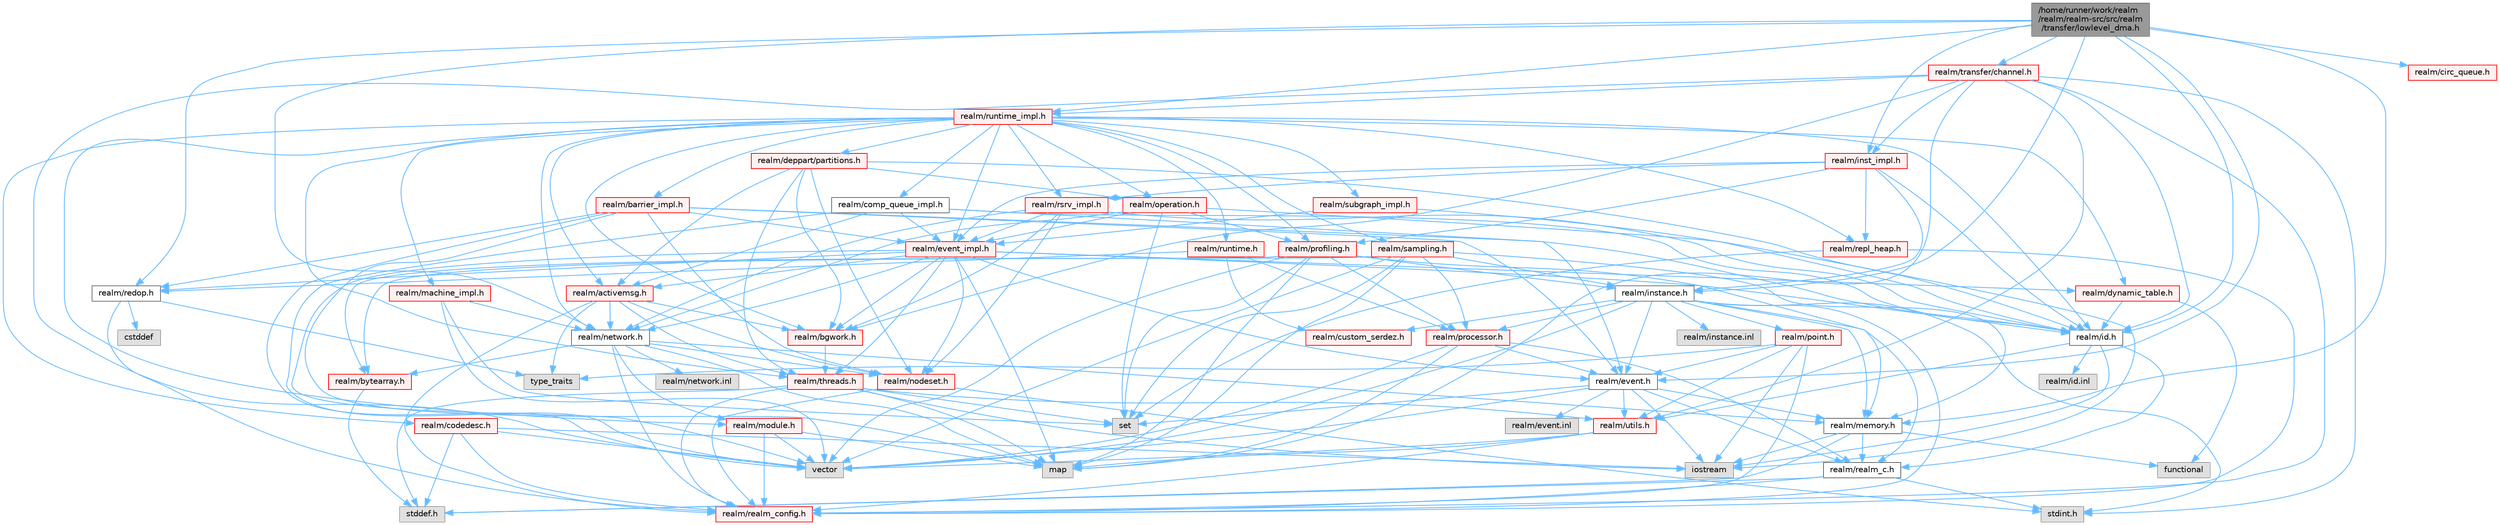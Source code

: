 digraph "/home/runner/work/realm/realm/realm-src/src/realm/transfer/lowlevel_dma.h"
{
 // LATEX_PDF_SIZE
  bgcolor="transparent";
  edge [fontname=Helvetica,fontsize=10,labelfontname=Helvetica,labelfontsize=10];
  node [fontname=Helvetica,fontsize=10,shape=box,height=0.2,width=0.4];
  Node1 [id="Node000001",label="/home/runner/work/realm\l/realm/realm-src/src/realm\l/transfer/lowlevel_dma.h",height=0.2,width=0.4,color="gray40", fillcolor="grey60", style="filled", fontcolor="black",tooltip=" "];
  Node1 -> Node2 [id="edge1_Node000001_Node000002",color="steelblue1",style="solid",tooltip=" "];
  Node2 [id="Node000002",label="realm/network.h",height=0.2,width=0.4,color="grey40", fillcolor="white", style="filled",URL="$network_8h.html",tooltip=" "];
  Node2 -> Node3 [id="edge2_Node000002_Node000003",color="steelblue1",style="solid",tooltip=" "];
  Node3 [id="Node000003",label="realm/realm_config.h",height=0.2,width=0.4,color="red", fillcolor="#FFF0F0", style="filled",URL="$realm__config_8h.html",tooltip=" "];
  Node2 -> Node6 [id="edge3_Node000002_Node000006",color="steelblue1",style="solid",tooltip=" "];
  Node6 [id="Node000006",label="realm/module.h",height=0.2,width=0.4,color="red", fillcolor="#FFF0F0", style="filled",URL="$module_8h.html",tooltip=" "];
  Node6 -> Node3 [id="edge4_Node000006_Node000003",color="steelblue1",style="solid",tooltip=" "];
  Node6 -> Node13 [id="edge5_Node000006_Node000013",color="steelblue1",style="solid",tooltip=" "];
  Node13 [id="Node000013",label="vector",height=0.2,width=0.4,color="grey60", fillcolor="#E0E0E0", style="filled",tooltip=" "];
  Node6 -> Node15 [id="edge6_Node000006_Node000015",color="steelblue1",style="solid",tooltip=" "];
  Node15 [id="Node000015",label="map",height=0.2,width=0.4,color="grey60", fillcolor="#E0E0E0", style="filled",tooltip=" "];
  Node2 -> Node16 [id="edge7_Node000002_Node000016",color="steelblue1",style="solid",tooltip=" "];
  Node16 [id="Node000016",label="realm/nodeset.h",height=0.2,width=0.4,color="red", fillcolor="#FFF0F0", style="filled",URL="$nodeset_8h.html",tooltip=" "];
  Node16 -> Node3 [id="edge8_Node000016_Node000003",color="steelblue1",style="solid",tooltip=" "];
  Node16 -> Node10 [id="edge9_Node000016_Node000010",color="steelblue1",style="solid",tooltip=" "];
  Node10 [id="Node000010",label="stdint.h",height=0.2,width=0.4,color="grey60", fillcolor="#E0E0E0", style="filled",tooltip=" "];
  Node2 -> Node30 [id="edge10_Node000002_Node000030",color="steelblue1",style="solid",tooltip=" "];
  Node30 [id="Node000030",label="realm/memory.h",height=0.2,width=0.4,color="grey40", fillcolor="white", style="filled",URL="$memory_8h.html",tooltip=" "];
  Node30 -> Node8 [id="edge11_Node000030_Node000008",color="steelblue1",style="solid",tooltip=" "];
  Node8 [id="Node000008",label="realm/realm_c.h",height=0.2,width=0.4,color="grey40", fillcolor="white", style="filled",URL="$realm__c_8h.html",tooltip=" "];
  Node8 -> Node3 [id="edge12_Node000008_Node000003",color="steelblue1",style="solid",tooltip=" "];
  Node8 -> Node9 [id="edge13_Node000008_Node000009",color="steelblue1",style="solid",tooltip=" "];
  Node9 [id="Node000009",label="stddef.h",height=0.2,width=0.4,color="grey60", fillcolor="#E0E0E0", style="filled",tooltip=" "];
  Node8 -> Node10 [id="edge14_Node000008_Node000010",color="steelblue1",style="solid",tooltip=" "];
  Node30 -> Node9 [id="edge15_Node000030_Node000009",color="steelblue1",style="solid",tooltip=" "];
  Node30 -> Node31 [id="edge16_Node000030_Node000031",color="steelblue1",style="solid",tooltip=" "];
  Node31 [id="Node000031",label="iostream",height=0.2,width=0.4,color="grey60", fillcolor="#E0E0E0", style="filled",tooltip=" "];
  Node30 -> Node32 [id="edge17_Node000030_Node000032",color="steelblue1",style="solid",tooltip=" "];
  Node32 [id="Node000032",label="functional",height=0.2,width=0.4,color="grey60", fillcolor="#E0E0E0", style="filled",tooltip=" "];
  Node2 -> Node33 [id="edge18_Node000002_Node000033",color="steelblue1",style="solid",tooltip=" "];
  Node33 [id="Node000033",label="realm/bytearray.h",height=0.2,width=0.4,color="red", fillcolor="#FFF0F0", style="filled",URL="$bytearray_8h.html",tooltip=" "];
  Node33 -> Node9 [id="edge19_Node000033_Node000009",color="steelblue1",style="solid",tooltip=" "];
  Node2 -> Node15 [id="edge20_Node000002_Node000015",color="steelblue1",style="solid",tooltip=" "];
  Node2 -> Node35 [id="edge21_Node000002_Node000035",color="steelblue1",style="solid",tooltip=" "];
  Node35 [id="Node000035",label="realm/network.inl",height=0.2,width=0.4,color="grey60", fillcolor="#E0E0E0", style="filled",tooltip=" "];
  Node1 -> Node36 [id="edge22_Node000001_Node000036",color="steelblue1",style="solid",tooltip=" "];
  Node36 [id="Node000036",label="realm/id.h",height=0.2,width=0.4,color="grey40", fillcolor="white", style="filled",URL="$id_8h.html",tooltip=" "];
  Node36 -> Node8 [id="edge23_Node000036_Node000008",color="steelblue1",style="solid",tooltip=" "];
  Node36 -> Node18 [id="edge24_Node000036_Node000018",color="steelblue1",style="solid",tooltip=" "];
  Node18 [id="Node000018",label="realm/utils.h",height=0.2,width=0.4,color="red", fillcolor="#FFF0F0", style="filled",URL="$utils_8h.html",tooltip=" "];
  Node18 -> Node3 [id="edge25_Node000018_Node000003",color="steelblue1",style="solid",tooltip=" "];
  Node18 -> Node13 [id="edge26_Node000018_Node000013",color="steelblue1",style="solid",tooltip=" "];
  Node18 -> Node15 [id="edge27_Node000018_Node000015",color="steelblue1",style="solid",tooltip=" "];
  Node36 -> Node31 [id="edge28_Node000036_Node000031",color="steelblue1",style="solid",tooltip=" "];
  Node36 -> Node37 [id="edge29_Node000036_Node000037",color="steelblue1",style="solid",tooltip=" "];
  Node37 [id="Node000037",label="realm/id.inl",height=0.2,width=0.4,color="grey60", fillcolor="#E0E0E0", style="filled",tooltip=" "];
  Node1 -> Node30 [id="edge30_Node000001_Node000030",color="steelblue1",style="solid",tooltip=" "];
  Node1 -> Node38 [id="edge31_Node000001_Node000038",color="steelblue1",style="solid",tooltip=" "];
  Node38 [id="Node000038",label="realm/redop.h",height=0.2,width=0.4,color="grey40", fillcolor="white", style="filled",URL="$redop_8h.html",tooltip=" "];
  Node38 -> Node3 [id="edge32_Node000038_Node000003",color="steelblue1",style="solid",tooltip=" "];
  Node38 -> Node39 [id="edge33_Node000038_Node000039",color="steelblue1",style="solid",tooltip=" "];
  Node39 [id="Node000039",label="cstddef",height=0.2,width=0.4,color="grey60", fillcolor="#E0E0E0", style="filled",tooltip=" "];
  Node38 -> Node40 [id="edge34_Node000038_Node000040",color="steelblue1",style="solid",tooltip=" "];
  Node40 [id="Node000040",label="type_traits",height=0.2,width=0.4,color="grey60", fillcolor="#E0E0E0", style="filled",tooltip=" "];
  Node1 -> Node41 [id="edge35_Node000001_Node000041",color="steelblue1",style="solid",tooltip=" "];
  Node41 [id="Node000041",label="realm/instance.h",height=0.2,width=0.4,color="grey40", fillcolor="white", style="filled",URL="$instance_8h.html",tooltip=" "];
  Node41 -> Node3 [id="edge36_Node000041_Node000003",color="steelblue1",style="solid",tooltip=" "];
  Node41 -> Node8 [id="edge37_Node000041_Node000008",color="steelblue1",style="solid",tooltip=" "];
  Node41 -> Node42 [id="edge38_Node000041_Node000042",color="steelblue1",style="solid",tooltip=" "];
  Node42 [id="Node000042",label="realm/event.h",height=0.2,width=0.4,color="grey40", fillcolor="white", style="filled",URL="$event_8h.html",tooltip=" "];
  Node42 -> Node8 [id="edge39_Node000042_Node000008",color="steelblue1",style="solid",tooltip=" "];
  Node42 -> Node18 [id="edge40_Node000042_Node000018",color="steelblue1",style="solid",tooltip=" "];
  Node42 -> Node30 [id="edge41_Node000042_Node000030",color="steelblue1",style="solid",tooltip=" "];
  Node42 -> Node13 [id="edge42_Node000042_Node000013",color="steelblue1",style="solid",tooltip=" "];
  Node42 -> Node43 [id="edge43_Node000042_Node000043",color="steelblue1",style="solid",tooltip=" "];
  Node43 [id="Node000043",label="set",height=0.2,width=0.4,color="grey60", fillcolor="#E0E0E0", style="filled",tooltip=" "];
  Node42 -> Node31 [id="edge44_Node000042_Node000031",color="steelblue1",style="solid",tooltip=" "];
  Node42 -> Node44 [id="edge45_Node000042_Node000044",color="steelblue1",style="solid",tooltip=" "];
  Node44 [id="Node000044",label="realm/event.inl",height=0.2,width=0.4,color="grey60", fillcolor="#E0E0E0", style="filled",tooltip=" "];
  Node41 -> Node30 [id="edge46_Node000041_Node000030",color="steelblue1",style="solid",tooltip=" "];
  Node41 -> Node45 [id="edge47_Node000041_Node000045",color="steelblue1",style="solid",tooltip=" "];
  Node45 [id="Node000045",label="realm/processor.h",height=0.2,width=0.4,color="red", fillcolor="#FFF0F0", style="filled",URL="$processor_8h.html",tooltip=" "];
  Node45 -> Node8 [id="edge48_Node000045_Node000008",color="steelblue1",style="solid",tooltip=" "];
  Node45 -> Node42 [id="edge49_Node000045_Node000042",color="steelblue1",style="solid",tooltip=" "];
  Node45 -> Node13 [id="edge50_Node000045_Node000013",color="steelblue1",style="solid",tooltip=" "];
  Node45 -> Node15 [id="edge51_Node000045_Node000015",color="steelblue1",style="solid",tooltip=" "];
  Node41 -> Node47 [id="edge52_Node000041_Node000047",color="steelblue1",style="solid",tooltip=" "];
  Node47 [id="Node000047",label="realm/point.h",height=0.2,width=0.4,color="red", fillcolor="#FFF0F0", style="filled",URL="$point_8h.html",tooltip=" "];
  Node47 -> Node3 [id="edge53_Node000047_Node000003",color="steelblue1",style="solid",tooltip=" "];
  Node47 -> Node42 [id="edge54_Node000047_Node000042",color="steelblue1",style="solid",tooltip=" "];
  Node47 -> Node18 [id="edge55_Node000047_Node000018",color="steelblue1",style="solid",tooltip=" "];
  Node47 -> Node31 [id="edge56_Node000047_Node000031",color="steelblue1",style="solid",tooltip=" "];
  Node47 -> Node40 [id="edge57_Node000047_Node000040",color="steelblue1",style="solid",tooltip=" "];
  Node41 -> Node49 [id="edge58_Node000041_Node000049",color="steelblue1",style="solid",tooltip=" "];
  Node49 [id="Node000049",label="realm/custom_serdez.h",height=0.2,width=0.4,color="red", fillcolor="#FFF0F0", style="filled",URL="$custom__serdez_8h.html",tooltip=" "];
  Node41 -> Node13 [id="edge59_Node000041_Node000013",color="steelblue1",style="solid",tooltip=" "];
  Node41 -> Node10 [id="edge60_Node000041_Node000010",color="steelblue1",style="solid",tooltip=" "];
  Node41 -> Node56 [id="edge61_Node000041_Node000056",color="steelblue1",style="solid",tooltip=" "];
  Node56 [id="Node000056",label="realm/instance.inl",height=0.2,width=0.4,color="grey60", fillcolor="#E0E0E0", style="filled",tooltip=" "];
  Node1 -> Node42 [id="edge62_Node000001_Node000042",color="steelblue1",style="solid",tooltip=" "];
  Node1 -> Node57 [id="edge63_Node000001_Node000057",color="steelblue1",style="solid",tooltip=" "];
  Node57 [id="Node000057",label="realm/runtime_impl.h",height=0.2,width=0.4,color="red", fillcolor="#FFF0F0", style="filled",URL="$runtime__impl_8h.html",tooltip=" "];
  Node57 -> Node58 [id="edge64_Node000057_Node000058",color="steelblue1",style="solid",tooltip=" "];
  Node58 [id="Node000058",label="realm/runtime.h",height=0.2,width=0.4,color="red", fillcolor="#FFF0F0", style="filled",URL="$runtime_8h.html",tooltip=" "];
  Node58 -> Node45 [id="edge65_Node000058_Node000045",color="steelblue1",style="solid",tooltip=" "];
  Node58 -> Node38 [id="edge66_Node000058_Node000038",color="steelblue1",style="solid",tooltip=" "];
  Node58 -> Node49 [id="edge67_Node000058_Node000049",color="steelblue1",style="solid",tooltip=" "];
  Node57 -> Node36 [id="edge68_Node000057_Node000036",color="steelblue1",style="solid",tooltip=" "];
  Node57 -> Node2 [id="edge69_Node000057_Node000002",color="steelblue1",style="solid",tooltip=" "];
  Node57 -> Node59 [id="edge70_Node000057_Node000059",color="steelblue1",style="solid",tooltip=" "];
  Node59 [id="Node000059",label="realm/operation.h",height=0.2,width=0.4,color="red", fillcolor="#FFF0F0", style="filled",URL="$operation_8h.html",tooltip=" "];
  Node59 -> Node60 [id="edge71_Node000059_Node000060",color="steelblue1",style="solid",tooltip=" "];
  Node60 [id="Node000060",label="realm/profiling.h",height=0.2,width=0.4,color="red", fillcolor="#FFF0F0", style="filled",URL="$profiling_8h.html",tooltip=" "];
  Node60 -> Node13 [id="edge72_Node000060_Node000013",color="steelblue1",style="solid",tooltip=" "];
  Node60 -> Node43 [id="edge73_Node000060_Node000043",color="steelblue1",style="solid",tooltip=" "];
  Node60 -> Node15 [id="edge74_Node000060_Node000015",color="steelblue1",style="solid",tooltip=" "];
  Node60 -> Node33 [id="edge75_Node000060_Node000033",color="steelblue1",style="solid",tooltip=" "];
  Node60 -> Node45 [id="edge76_Node000060_Node000045",color="steelblue1",style="solid",tooltip=" "];
  Node60 -> Node30 [id="edge77_Node000060_Node000030",color="steelblue1",style="solid",tooltip=" "];
  Node60 -> Node41 [id="edge78_Node000060_Node000041",color="steelblue1",style="solid",tooltip=" "];
  Node59 -> Node64 [id="edge79_Node000059_Node000064",color="steelblue1",style="solid",tooltip=" "];
  Node64 [id="Node000064",label="realm/event_impl.h",height=0.2,width=0.4,color="red", fillcolor="#FFF0F0", style="filled",URL="$event__impl_8h.html",tooltip=" "];
  Node64 -> Node42 [id="edge80_Node000064_Node000042",color="steelblue1",style="solid",tooltip=" "];
  Node64 -> Node36 [id="edge81_Node000064_Node000036",color="steelblue1",style="solid",tooltip=" "];
  Node64 -> Node16 [id="edge82_Node000064_Node000016",color="steelblue1",style="solid",tooltip=" "];
  Node64 -> Node2 [id="edge83_Node000064_Node000002",color="steelblue1",style="solid",tooltip=" "];
  Node64 -> Node65 [id="edge84_Node000064_Node000065",color="steelblue1",style="solid",tooltip=" "];
  Node65 [id="Node000065",label="realm/activemsg.h",height=0.2,width=0.4,color="red", fillcolor="#FFF0F0", style="filled",URL="$activemsg_8h.html",tooltip=" "];
  Node65 -> Node3 [id="edge85_Node000065_Node000003",color="steelblue1",style="solid",tooltip=" "];
  Node65 -> Node16 [id="edge86_Node000065_Node000016",color="steelblue1",style="solid",tooltip=" "];
  Node65 -> Node2 [id="edge87_Node000065_Node000002",color="steelblue1",style="solid",tooltip=" "];
  Node65 -> Node68 [id="edge88_Node000065_Node000068",color="steelblue1",style="solid",tooltip=" "];
  Node68 [id="Node000068",label="realm/threads.h",height=0.2,width=0.4,color="red", fillcolor="#FFF0F0", style="filled",URL="$threads_8h.html",tooltip=" "];
  Node68 -> Node3 [id="edge89_Node000068_Node000003",color="steelblue1",style="solid",tooltip=" "];
  Node68 -> Node18 [id="edge90_Node000068_Node000018",color="steelblue1",style="solid",tooltip=" "];
  Node68 -> Node9 [id="edge91_Node000068_Node000009",color="steelblue1",style="solid",tooltip=" "];
  Node68 -> Node43 [id="edge92_Node000068_Node000043",color="steelblue1",style="solid",tooltip=" "];
  Node68 -> Node15 [id="edge93_Node000068_Node000015",color="steelblue1",style="solid",tooltip=" "];
  Node68 -> Node31 [id="edge94_Node000068_Node000031",color="steelblue1",style="solid",tooltip=" "];
  Node65 -> Node73 [id="edge95_Node000065_Node000073",color="steelblue1",style="solid",tooltip=" "];
  Node73 [id="Node000073",label="realm/bgwork.h",height=0.2,width=0.4,color="red", fillcolor="#FFF0F0", style="filled",URL="$bgwork_8h.html",tooltip=" "];
  Node73 -> Node68 [id="edge96_Node000073_Node000068",color="steelblue1",style="solid",tooltip=" "];
  Node65 -> Node40 [id="edge97_Node000065_Node000040",color="steelblue1",style="solid",tooltip=" "];
  Node64 -> Node68 [id="edge98_Node000064_Node000068",color="steelblue1",style="solid",tooltip=" "];
  Node64 -> Node38 [id="edge99_Node000064_Node000038",color="steelblue1",style="solid",tooltip=" "];
  Node64 -> Node73 [id="edge100_Node000064_Node000073",color="steelblue1",style="solid",tooltip=" "];
  Node64 -> Node86 [id="edge101_Node000064_Node000086",color="steelblue1",style="solid",tooltip=" "];
  Node86 [id="Node000086",label="realm/dynamic_table.h",height=0.2,width=0.4,color="red", fillcolor="#FFF0F0", style="filled",URL="$dynamic__table_8h.html",tooltip=" "];
  Node86 -> Node36 [id="edge102_Node000086_Node000036",color="steelblue1",style="solid",tooltip=" "];
  Node86 -> Node32 [id="edge103_Node000086_Node000032",color="steelblue1",style="solid",tooltip=" "];
  Node64 -> Node13 [id="edge104_Node000064_Node000013",color="steelblue1",style="solid",tooltip=" "];
  Node64 -> Node15 [id="edge105_Node000064_Node000015",color="steelblue1",style="solid",tooltip=" "];
  Node59 -> Node2 [id="edge106_Node000059_Node000002",color="steelblue1",style="solid",tooltip=" "];
  Node59 -> Node43 [id="edge107_Node000059_Node000043",color="steelblue1",style="solid",tooltip=" "];
  Node59 -> Node31 [id="edge108_Node000059_Node000031",color="steelblue1",style="solid",tooltip=" "];
  Node57 -> Node60 [id="edge109_Node000057_Node000060",color="steelblue1",style="solid",tooltip=" "];
  Node57 -> Node86 [id="edge110_Node000057_Node000086",color="steelblue1",style="solid",tooltip=" "];
  Node57 -> Node90 [id="edge111_Node000057_Node000090",color="steelblue1",style="solid",tooltip=" "];
  Node90 [id="Node000090",label="realm/codedesc.h",height=0.2,width=0.4,color="red", fillcolor="#FFF0F0", style="filled",URL="$codedesc_8h.html",tooltip=" "];
  Node90 -> Node3 [id="edge112_Node000090_Node000003",color="steelblue1",style="solid",tooltip=" "];
  Node90 -> Node9 [id="edge113_Node000090_Node000009",color="steelblue1",style="solid",tooltip=" "];
  Node90 -> Node13 [id="edge114_Node000090_Node000013",color="steelblue1",style="solid",tooltip=" "];
  Node90 -> Node31 [id="edge115_Node000090_Node000031",color="steelblue1",style="solid",tooltip=" "];
  Node57 -> Node92 [id="edge116_Node000057_Node000092",color="steelblue1",style="solid",tooltip=" "];
  Node92 [id="Node000092",label="realm/deppart/partitions.h",height=0.2,width=0.4,color="red", fillcolor="#FFF0F0", style="filled",URL="$partitions_8h.html",tooltip=" "];
  Node92 -> Node65 [id="edge117_Node000092_Node000065",color="steelblue1",style="solid",tooltip=" "];
  Node92 -> Node36 [id="edge118_Node000092_Node000036",color="steelblue1",style="solid",tooltip=" "];
  Node92 -> Node59 [id="edge119_Node000092_Node000059",color="steelblue1",style="solid",tooltip=" "];
  Node92 -> Node68 [id="edge120_Node000092_Node000068",color="steelblue1",style="solid",tooltip=" "];
  Node92 -> Node16 [id="edge121_Node000092_Node000016",color="steelblue1",style="solid",tooltip=" "];
  Node92 -> Node73 [id="edge122_Node000092_Node000073",color="steelblue1",style="solid",tooltip=" "];
  Node57 -> Node110 [id="edge123_Node000057_Node000110",color="steelblue1",style="solid",tooltip=" "];
  Node110 [id="Node000110",label="realm/comp_queue_impl.h",height=0.2,width=0.4,color="grey40", fillcolor="white", style="filled",URL="$comp__queue__impl_8h.html",tooltip=" "];
  Node110 -> Node42 [id="edge124_Node000110_Node000042",color="steelblue1",style="solid",tooltip=" "];
  Node110 -> Node36 [id="edge125_Node000110_Node000036",color="steelblue1",style="solid",tooltip=" "];
  Node110 -> Node65 [id="edge126_Node000110_Node000065",color="steelblue1",style="solid",tooltip=" "];
  Node110 -> Node64 [id="edge127_Node000110_Node000064",color="steelblue1",style="solid",tooltip=" "];
  Node110 -> Node13 [id="edge128_Node000110_Node000013",color="steelblue1",style="solid",tooltip=" "];
  Node57 -> Node64 [id="edge129_Node000057_Node000064",color="steelblue1",style="solid",tooltip=" "];
  Node57 -> Node111 [id="edge130_Node000057_Node000111",color="steelblue1",style="solid",tooltip=" "];
  Node111 [id="Node000111",label="realm/barrier_impl.h",height=0.2,width=0.4,color="red", fillcolor="#FFF0F0", style="filled",URL="$barrier__impl_8h.html",tooltip=" "];
  Node111 -> Node42 [id="edge131_Node000111_Node000042",color="steelblue1",style="solid",tooltip=" "];
  Node111 -> Node64 [id="edge132_Node000111_Node000064",color="steelblue1",style="solid",tooltip=" "];
  Node111 -> Node36 [id="edge133_Node000111_Node000036",color="steelblue1",style="solid",tooltip=" "];
  Node111 -> Node16 [id="edge134_Node000111_Node000016",color="steelblue1",style="solid",tooltip=" "];
  Node111 -> Node38 [id="edge135_Node000111_Node000038",color="steelblue1",style="solid",tooltip=" "];
  Node111 -> Node13 [id="edge136_Node000111_Node000013",color="steelblue1",style="solid",tooltip=" "];
  Node111 -> Node15 [id="edge137_Node000111_Node000015",color="steelblue1",style="solid",tooltip=" "];
  Node57 -> Node113 [id="edge138_Node000057_Node000113",color="steelblue1",style="solid",tooltip=" "];
  Node113 [id="Node000113",label="realm/rsrv_impl.h",height=0.2,width=0.4,color="red", fillcolor="#FFF0F0", style="filled",URL="$rsrv__impl_8h.html",tooltip=" "];
  Node113 -> Node36 [id="edge139_Node000113_Node000036",color="steelblue1",style="solid",tooltip=" "];
  Node113 -> Node2 [id="edge140_Node000113_Node000002",color="steelblue1",style="solid",tooltip=" "];
  Node113 -> Node16 [id="edge141_Node000113_Node000016",color="steelblue1",style="solid",tooltip=" "];
  Node113 -> Node73 [id="edge142_Node000113_Node000073",color="steelblue1",style="solid",tooltip=" "];
  Node113 -> Node64 [id="edge143_Node000113_Node000064",color="steelblue1",style="solid",tooltip=" "];
  Node57 -> Node116 [id="edge144_Node000057_Node000116",color="steelblue1",style="solid",tooltip=" "];
  Node116 [id="Node000116",label="realm/subgraph_impl.h",height=0.2,width=0.4,color="red", fillcolor="#FFF0F0", style="filled",URL="$subgraph__impl_8h.html",tooltip=" "];
  Node116 -> Node36 [id="edge145_Node000116_Node000036",color="steelblue1",style="solid",tooltip=" "];
  Node116 -> Node64 [id="edge146_Node000116_Node000064",color="steelblue1",style="solid",tooltip=" "];
  Node57 -> Node119 [id="edge147_Node000057_Node000119",color="steelblue1",style="solid",tooltip=" "];
  Node119 [id="Node000119",label="realm/machine_impl.h",height=0.2,width=0.4,color="red", fillcolor="#FFF0F0", style="filled",URL="$machine__impl_8h.html",tooltip=" "];
  Node119 -> Node2 [id="edge148_Node000119_Node000002",color="steelblue1",style="solid",tooltip=" "];
  Node119 -> Node13 [id="edge149_Node000119_Node000013",color="steelblue1",style="solid",tooltip=" "];
  Node119 -> Node43 [id="edge150_Node000119_Node000043",color="steelblue1",style="solid",tooltip=" "];
  Node57 -> Node68 [id="edge151_Node000057_Node000068",color="steelblue1",style="solid",tooltip=" "];
  Node57 -> Node100 [id="edge152_Node000057_Node000100",color="steelblue1",style="solid",tooltip=" "];
  Node100 [id="Node000100",label="realm/sampling.h",height=0.2,width=0.4,color="red", fillcolor="#FFF0F0", style="filled",URL="$sampling_8h.html",tooltip=" "];
  Node100 -> Node13 [id="edge153_Node000100_Node000013",color="steelblue1",style="solid",tooltip=" "];
  Node100 -> Node43 [id="edge154_Node000100_Node000043",color="steelblue1",style="solid",tooltip=" "];
  Node100 -> Node15 [id="edge155_Node000100_Node000015",color="steelblue1",style="solid",tooltip=" "];
  Node100 -> Node33 [id="edge156_Node000100_Node000033",color="steelblue1",style="solid",tooltip=" "];
  Node100 -> Node45 [id="edge157_Node000100_Node000045",color="steelblue1",style="solid",tooltip=" "];
  Node100 -> Node30 [id="edge158_Node000100_Node000030",color="steelblue1",style="solid",tooltip=" "];
  Node100 -> Node41 [id="edge159_Node000100_Node000041",color="steelblue1",style="solid",tooltip=" "];
  Node57 -> Node6 [id="edge160_Node000057_Node000006",color="steelblue1",style="solid",tooltip=" "];
  Node57 -> Node73 [id="edge161_Node000057_Node000073",color="steelblue1",style="solid",tooltip=" "];
  Node57 -> Node65 [id="edge162_Node000057_Node000065",color="steelblue1",style="solid",tooltip=" "];
  Node57 -> Node122 [id="edge163_Node000057_Node000122",color="steelblue1",style="solid",tooltip=" "];
  Node122 [id="Node000122",label="realm/repl_heap.h",height=0.2,width=0.4,color="red", fillcolor="#FFF0F0", style="filled",URL="$repl__heap_8h.html",tooltip=" "];
  Node122 -> Node3 [id="edge164_Node000122_Node000003",color="steelblue1",style="solid",tooltip=" "];
  Node122 -> Node43 [id="edge165_Node000122_Node000043",color="steelblue1",style="solid",tooltip=" "];
  Node1 -> Node124 [id="edge166_Node000001_Node000124",color="steelblue1",style="solid",tooltip=" "];
  Node124 [id="Node000124",label="realm/inst_impl.h",height=0.2,width=0.4,color="red", fillcolor="#FFF0F0", style="filled",URL="$inst__impl_8h.html",tooltip=" "];
  Node124 -> Node41 [id="edge167_Node000124_Node000041",color="steelblue1",style="solid",tooltip=" "];
  Node124 -> Node36 [id="edge168_Node000124_Node000036",color="steelblue1",style="solid",tooltip=" "];
  Node124 -> Node113 [id="edge169_Node000124_Node000113",color="steelblue1",style="solid",tooltip=" "];
  Node124 -> Node64 [id="edge170_Node000124_Node000064",color="steelblue1",style="solid",tooltip=" "];
  Node124 -> Node60 [id="edge171_Node000124_Node000060",color="steelblue1",style="solid",tooltip=" "];
  Node124 -> Node122 [id="edge172_Node000124_Node000122",color="steelblue1",style="solid",tooltip=" "];
  Node1 -> Node131 [id="edge173_Node000001_Node000131",color="steelblue1",style="solid",tooltip=" "];
  Node131 [id="Node000131",label="realm/transfer/channel.h",height=0.2,width=0.4,color="red", fillcolor="#FFF0F0", style="filled",URL="$channel_8h.html",tooltip=" "];
  Node131 -> Node3 [id="edge174_Node000131_Node000003",color="steelblue1",style="solid",tooltip=" "];
  Node131 -> Node10 [id="edge175_Node000131_Node000010",color="steelblue1",style="solid",tooltip=" "];
  Node131 -> Node15 [id="edge176_Node000131_Node000015",color="steelblue1",style="solid",tooltip=" "];
  Node131 -> Node13 [id="edge177_Node000131_Node000013",color="steelblue1",style="solid",tooltip=" "];
  Node131 -> Node36 [id="edge178_Node000131_Node000036",color="steelblue1",style="solid",tooltip=" "];
  Node131 -> Node57 [id="edge179_Node000131_Node000057",color="steelblue1",style="solid",tooltip=" "];
  Node131 -> Node124 [id="edge180_Node000131_Node000124",color="steelblue1",style="solid",tooltip=" "];
  Node131 -> Node73 [id="edge181_Node000131_Node000073",color="steelblue1",style="solid",tooltip=" "];
  Node131 -> Node18 [id="edge182_Node000131_Node000018",color="steelblue1",style="solid",tooltip=" "];
  Node1 -> Node142 [id="edge183_Node000001_Node000142",color="steelblue1",style="solid",tooltip=" "];
  Node142 [id="Node000142",label="realm/circ_queue.h",height=0.2,width=0.4,color="red", fillcolor="#FFF0F0", style="filled",URL="$circ__queue_8h.html",tooltip=" "];
}
